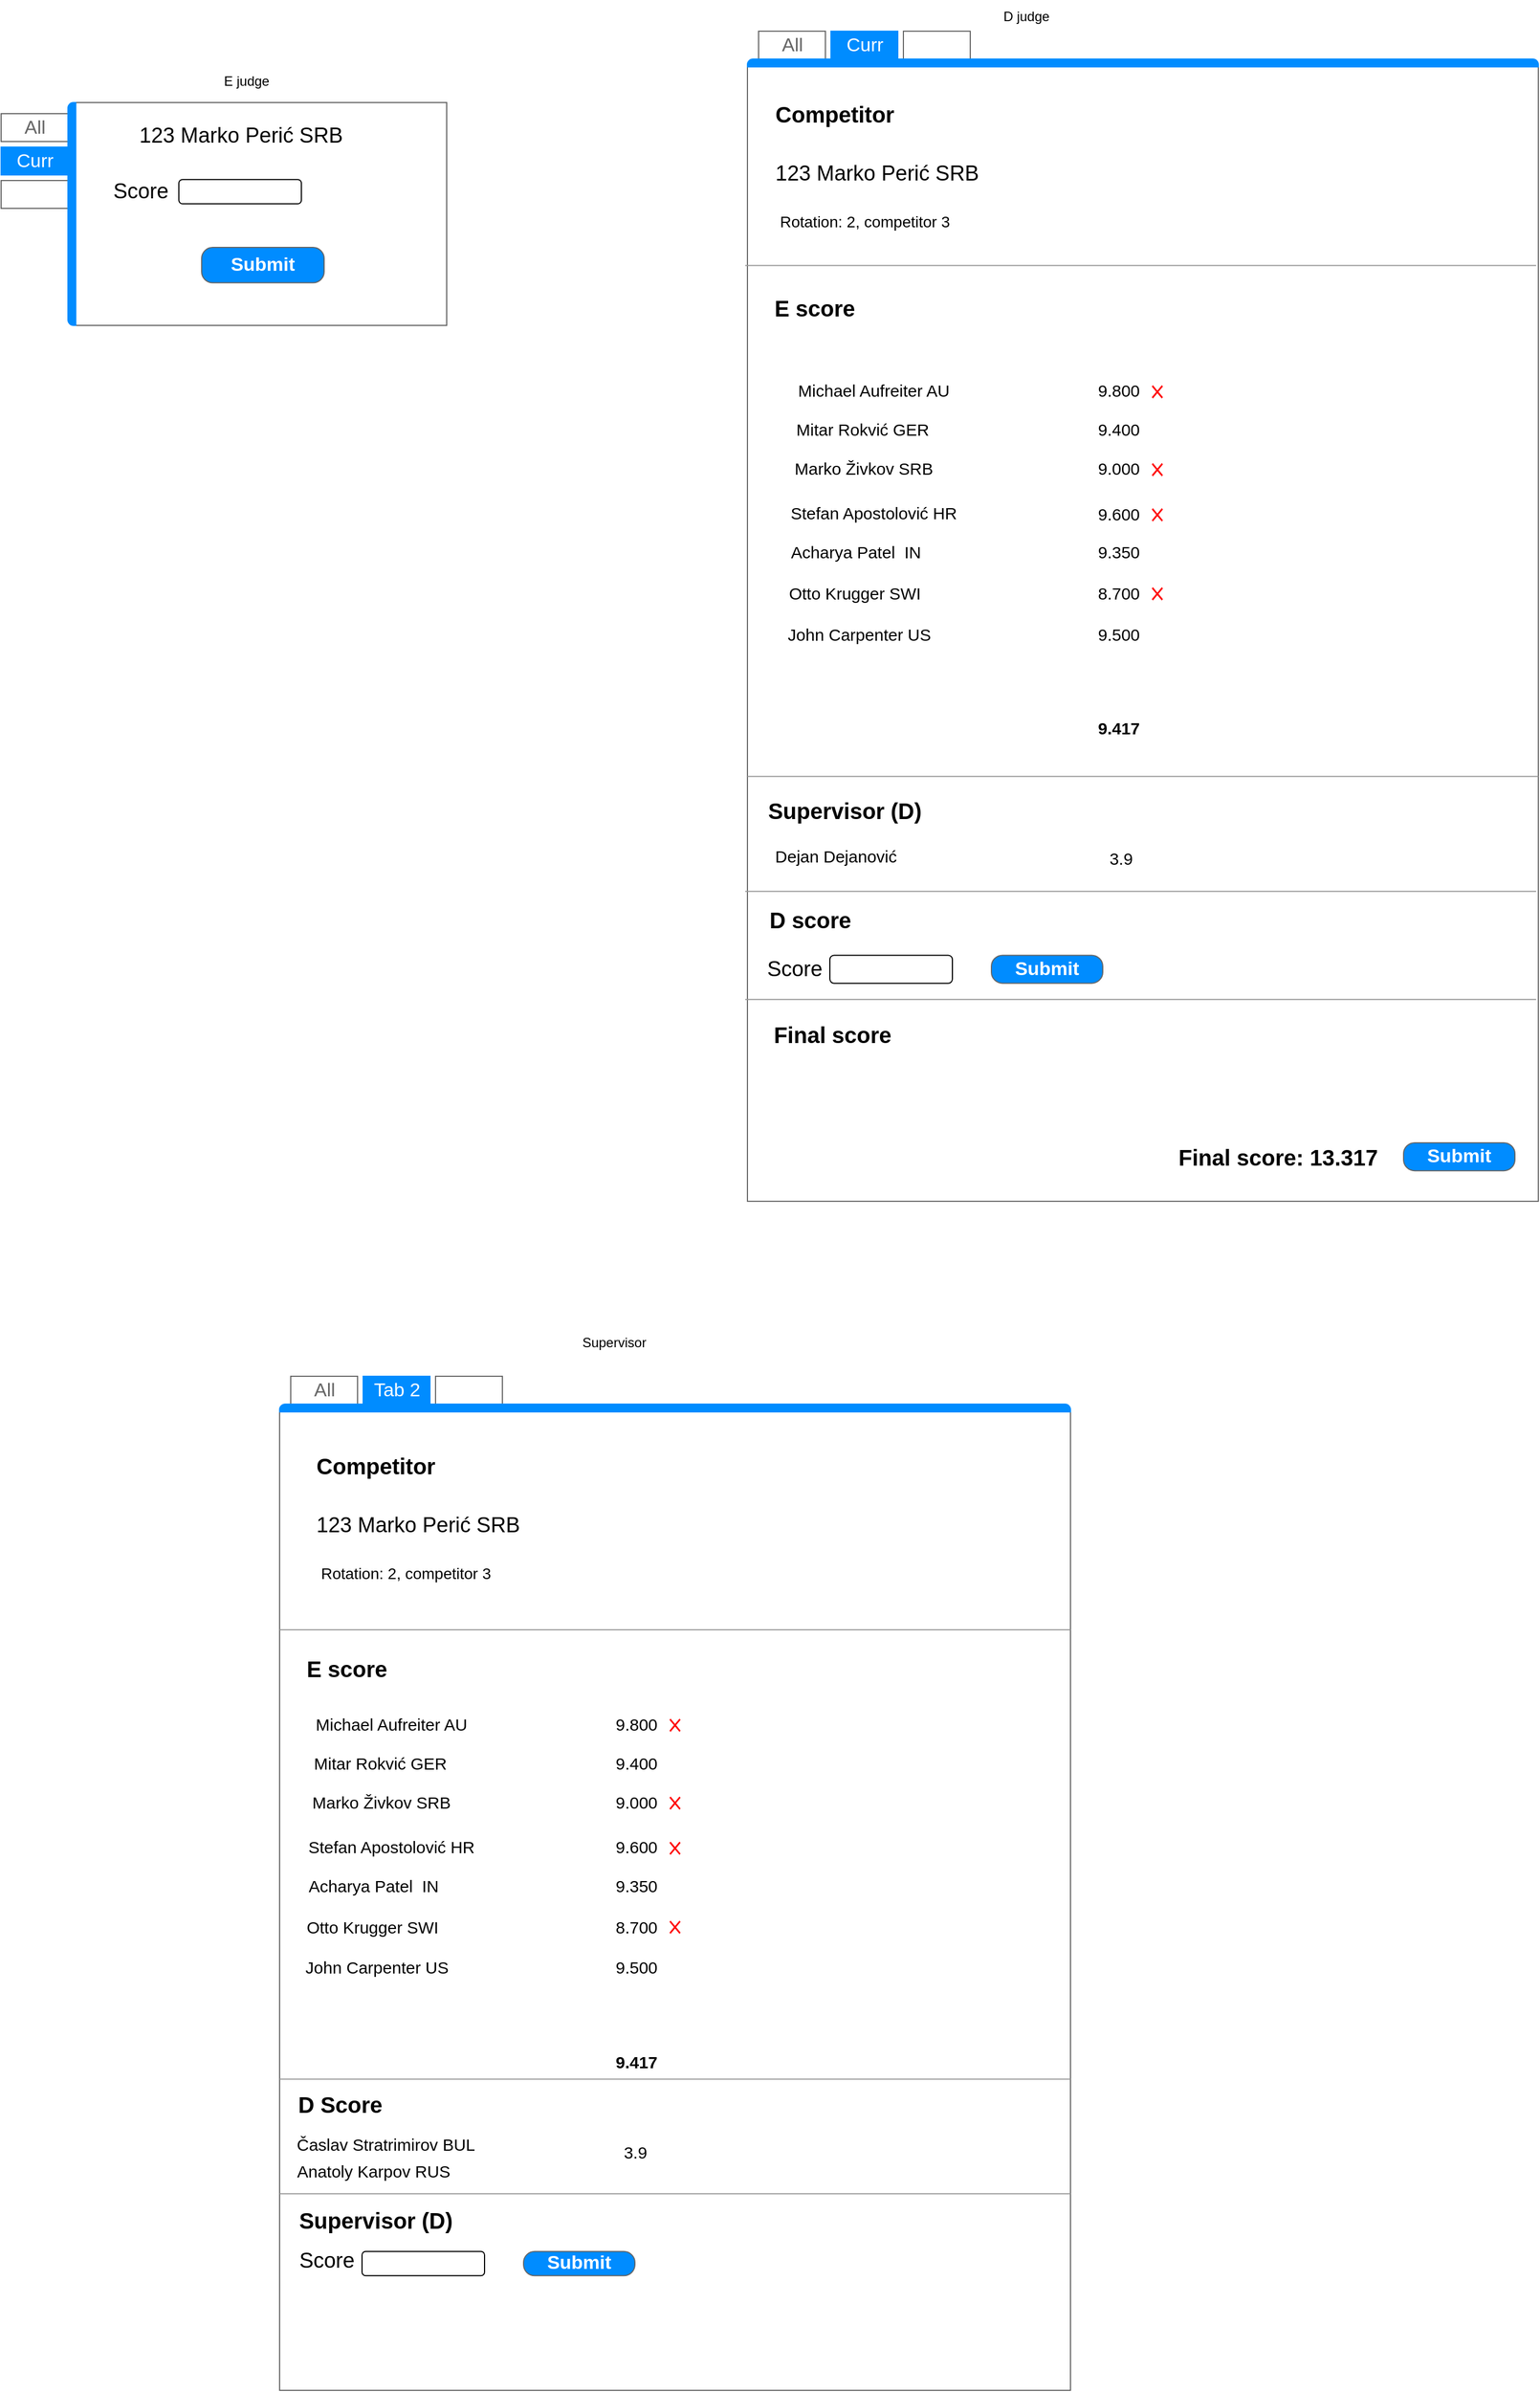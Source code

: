 <mxfile version="20.8.16" type="device"><diagram name="Page-1" id="z1afeOSeHx52JBWH8MeX"><mxGraphModel dx="2206" dy="1351" grid="1" gridSize="10" guides="1" tooltips="1" connect="1" arrows="1" fold="1" page="1" pageScale="1" pageWidth="1654" pageHeight="2336" math="0" shadow="0"><root><mxCell id="0"/><mxCell id="1" parent="0"/><mxCell id="UIbz6me_LFJCPeHBpzf8-1" value="" style="strokeWidth=1;shadow=0;dashed=0;align=center;html=1;shape=mxgraph.mockup.containers.marginRect2;rectMarginLeft=67;strokeColor=#666666;gradientColor=none;" parent="1" vertex="1"><mxGeometry x="140" y="110" width="400" height="200" as="geometry"/></mxCell><mxCell id="UIbz6me_LFJCPeHBpzf8-2" value="All" style="strokeColor=inherit;fillColor=inherit;gradientColor=inherit;strokeWidth=1;shadow=0;dashed=0;align=center;html=1;shape=mxgraph.mockup.containers.rrect;rSize=0;fontSize=17;fontColor=#666666;" parent="UIbz6me_LFJCPeHBpzf8-1" vertex="1"><mxGeometry width="60" height="25" relative="1" as="geometry"><mxPoint y="10" as="offset"/></mxGeometry></mxCell><mxCell id="UIbz6me_LFJCPeHBpzf8-3" value="Curr" style="strokeWidth=1;shadow=0;dashed=0;align=center;html=1;shape=mxgraph.mockup.containers.rrect;rSize=0;fontSize=17;fontColor=#ffffff;strokeColor=#008cff;fillColor=#008cff;" parent="UIbz6me_LFJCPeHBpzf8-1" vertex="1"><mxGeometry width="60" height="25" relative="1" as="geometry"><mxPoint y="40" as="offset"/></mxGeometry></mxCell><mxCell id="UIbz6me_LFJCPeHBpzf8-4" value="" style="strokeColor=inherit;fillColor=inherit;gradientColor=inherit;strokeWidth=1;shadow=0;dashed=0;align=center;html=1;shape=mxgraph.mockup.containers.rrect;rSize=0;fontSize=17;fontColor=#666666;" parent="UIbz6me_LFJCPeHBpzf8-1" vertex="1"><mxGeometry width="60" height="25" relative="1" as="geometry"><mxPoint y="70" as="offset"/></mxGeometry></mxCell><mxCell id="UIbz6me_LFJCPeHBpzf8-5" value="" style="strokeWidth=1;shadow=0;dashed=0;align=center;html=1;shape=mxgraph.mockup.containers.leftButton;rSize=5;strokeColor=#008cff;fillColor=#008cff;resizeHeight=1;movable=0;deletable=0;" parent="UIbz6me_LFJCPeHBpzf8-1" vertex="1"><mxGeometry width="7" height="200" relative="1" as="geometry"><mxPoint x="60" as="offset"/></mxGeometry></mxCell><mxCell id="UIbz6me_LFJCPeHBpzf8-8" value="&lt;font style=&quot;font-size: 19px;&quot;&gt;123 Marko Perić SRB&lt;/font&gt;" style="text;html=1;align=center;verticalAlign=middle;resizable=0;points=[];autosize=1;strokeColor=none;fillColor=none;" parent="UIbz6me_LFJCPeHBpzf8-1" vertex="1"><mxGeometry x="109.565" y="10" width="210" height="40" as="geometry"/></mxCell><mxCell id="UIbz6me_LFJCPeHBpzf8-86" value="Score" style="text;html=1;align=center;verticalAlign=middle;resizable=0;points=[];autosize=1;strokeColor=none;fillColor=none;fontSize=19;" parent="UIbz6me_LFJCPeHBpzf8-1" vertex="1"><mxGeometry x="89.995" y="60.0" width="70" height="40" as="geometry"/></mxCell><mxCell id="UIbz6me_LFJCPeHBpzf8-87" value="" style="rounded=1;whiteSpace=wrap;html=1;fontSize=19;" parent="UIbz6me_LFJCPeHBpzf8-1" vertex="1"><mxGeometry x="159.57" y="69.104" width="110" height="21.783" as="geometry"/></mxCell><mxCell id="UIbz6me_LFJCPeHBpzf8-88" value="Submit" style="strokeWidth=1;shadow=0;dashed=0;align=center;html=1;shape=mxgraph.mockup.buttons.button;strokeColor=#666666;fontColor=#ffffff;mainText=;buttonStyle=round;fontSize=17;fontStyle=1;fillColor=#008cff;whiteSpace=wrap;" parent="UIbz6me_LFJCPeHBpzf8-1" vertex="1"><mxGeometry x="180" y="130" width="110" height="31.79" as="geometry"/></mxCell><mxCell id="UIbz6me_LFJCPeHBpzf8-7" value="E judge" style="text;html=1;align=center;verticalAlign=middle;resizable=0;points=[];autosize=1;strokeColor=none;fillColor=none;" parent="1" vertex="1"><mxGeometry x="330" y="76" width="60" height="30" as="geometry"/></mxCell><mxCell id="UIbz6me_LFJCPeHBpzf8-22" value="" style="strokeWidth=1;shadow=0;dashed=0;align=center;html=1;shape=mxgraph.mockup.containers.marginRect2;rectMarginTop=32;strokeColor=#666666;gradientColor=none;fontSize=19;" parent="1" vertex="1"><mxGeometry x="810" y="46" width="710" height="1050" as="geometry"/></mxCell><mxCell id="UIbz6me_LFJCPeHBpzf8-23" value="All" style="strokeColor=inherit;fillColor=inherit;gradientColor=inherit;strokeWidth=1;shadow=0;dashed=0;align=center;html=1;shape=mxgraph.mockup.containers.rrect;rSize=0;fontSize=17;fontColor=#666666;gradientColor=none;" parent="UIbz6me_LFJCPeHBpzf8-22" vertex="1"><mxGeometry width="60" height="25" relative="1" as="geometry"><mxPoint x="10" as="offset"/></mxGeometry></mxCell><mxCell id="UIbz6me_LFJCPeHBpzf8-24" value="Curr" style="strokeWidth=1;shadow=0;dashed=0;align=center;html=1;shape=mxgraph.mockup.containers.rrect;rSize=0;fontSize=17;fontColor=#ffffff;strokeColor=#008cff;fillColor=#008cff;" parent="UIbz6me_LFJCPeHBpzf8-22" vertex="1"><mxGeometry width="60" height="25" relative="1" as="geometry"><mxPoint x="75" as="offset"/></mxGeometry></mxCell><mxCell id="UIbz6me_LFJCPeHBpzf8-25" value="" style="strokeColor=inherit;fillColor=inherit;gradientColor=inherit;strokeWidth=1;shadow=0;dashed=0;align=center;html=1;shape=mxgraph.mockup.containers.rrect;rSize=0;fontSize=17;fontColor=#666666;gradientColor=none;" parent="UIbz6me_LFJCPeHBpzf8-22" vertex="1"><mxGeometry width="60" height="25" relative="1" as="geometry"><mxPoint x="140" as="offset"/></mxGeometry></mxCell><mxCell id="UIbz6me_LFJCPeHBpzf8-26" value="" style="strokeWidth=1;shadow=0;dashed=0;align=center;html=1;shape=mxgraph.mockup.containers.topButton;rSize=5;strokeColor=#008cff;fillColor=#008cff;gradientColor=none;resizeWidth=1;movable=0;deletable=1;fontSize=19;" parent="UIbz6me_LFJCPeHBpzf8-22" vertex="1"><mxGeometry width="710" height="7" relative="1" as="geometry"><mxPoint y="25" as="offset"/></mxGeometry></mxCell><mxCell id="UIbz6me_LFJCPeHBpzf8-39" value="&lt;b&gt;&lt;font style=&quot;font-size: 20px;&quot;&gt;E score&lt;/font&gt;&lt;/b&gt;" style="text;html=1;align=center;verticalAlign=middle;resizable=0;points=[];autosize=1;strokeColor=none;fillColor=none;fontSize=14;" parent="UIbz6me_LFJCPeHBpzf8-22" vertex="1"><mxGeometry x="10" y="228.471" width="100" height="40" as="geometry"/></mxCell><mxCell id="UIbz6me_LFJCPeHBpzf8-40" value="" style="verticalLabelPosition=bottom;shadow=0;dashed=0;align=center;html=1;verticalAlign=top;strokeWidth=1;shape=mxgraph.mockup.markup.line;strokeColor=#999999;fontSize=14;" parent="UIbz6me_LFJCPeHBpzf8-22" vertex="1"><mxGeometry x="-2" y="189.998" width="710" height="40.385" as="geometry"/></mxCell><mxCell id="UIbz6me_LFJCPeHBpzf8-42" value="Michael Aufreiter AU" style="text;html=1;align=center;verticalAlign=middle;resizable=0;points=[];autosize=1;strokeColor=none;fillColor=none;fontSize=15;" parent="UIbz6me_LFJCPeHBpzf8-22" vertex="1"><mxGeometry x="33" y="307.333" width="160" height="30" as="geometry"/></mxCell><mxCell id="UIbz6me_LFJCPeHBpzf8-43" value="9.800" style="text;html=1;align=center;verticalAlign=middle;resizable=0;points=[];autosize=1;strokeColor=none;fillColor=none;fontSize=15;" parent="UIbz6me_LFJCPeHBpzf8-22" vertex="1"><mxGeometry x="303" y="307.337" width="60" height="30" as="geometry"/></mxCell><mxCell id="UIbz6me_LFJCPeHBpzf8-60" value="Mitar Rokvić GER" style="text;html=1;align=center;verticalAlign=middle;resizable=0;points=[];autosize=1;strokeColor=none;fillColor=none;fontSize=15;" parent="UIbz6me_LFJCPeHBpzf8-22" vertex="1"><mxGeometry x="33" y="341.998" width="140" height="30" as="geometry"/></mxCell><mxCell id="UIbz6me_LFJCPeHBpzf8-61" value="9.400" style="text;html=1;align=center;verticalAlign=middle;resizable=0;points=[];autosize=1;strokeColor=none;fillColor=none;fontSize=15;" parent="UIbz6me_LFJCPeHBpzf8-22" vertex="1"><mxGeometry x="303" y="341.997" width="60" height="30" as="geometry"/></mxCell><mxCell id="UIbz6me_LFJCPeHBpzf8-62" value="Marko Živkov SRB" style="text;html=1;align=center;verticalAlign=middle;resizable=0;points=[];autosize=1;strokeColor=none;fillColor=none;fontSize=15;" parent="UIbz6me_LFJCPeHBpzf8-22" vertex="1"><mxGeometry x="29" y="377.342" width="150" height="30" as="geometry"/></mxCell><mxCell id="UIbz6me_LFJCPeHBpzf8-63" value="9.000" style="text;html=1;align=center;verticalAlign=middle;resizable=0;points=[];autosize=1;strokeColor=none;fillColor=none;fontSize=15;" parent="UIbz6me_LFJCPeHBpzf8-22" vertex="1"><mxGeometry x="303" y="377.342" width="60" height="30" as="geometry"/></mxCell><mxCell id="UIbz6me_LFJCPeHBpzf8-64" value="Stefan Apostolović HR" style="text;html=1;align=center;verticalAlign=middle;resizable=0;points=[];autosize=1;strokeColor=none;fillColor=none;fontSize=15;" parent="UIbz6me_LFJCPeHBpzf8-22" vertex="1"><mxGeometry x="28" y="417.498" width="170" height="30" as="geometry"/></mxCell><mxCell id="UIbz6me_LFJCPeHBpzf8-65" value="9.600" style="text;html=1;align=center;verticalAlign=middle;resizable=0;points=[];autosize=1;strokeColor=none;fillColor=none;fontSize=15;" parent="UIbz6me_LFJCPeHBpzf8-22" vertex="1"><mxGeometry x="303" y="417.502" width="60" height="30" as="geometry"/></mxCell><mxCell id="UIbz6me_LFJCPeHBpzf8-67" value="Acharya Patel&amp;nbsp; IN" style="text;html=1;align=center;verticalAlign=middle;resizable=0;points=[];autosize=1;strokeColor=none;fillColor=none;fontSize=15;" parent="UIbz6me_LFJCPeHBpzf8-22" vertex="1"><mxGeometry x="27" y="452.062" width="140" height="30" as="geometry"/></mxCell><mxCell id="UIbz6me_LFJCPeHBpzf8-68" value="9.350" style="text;html=1;align=center;verticalAlign=middle;resizable=0;points=[];autosize=1;strokeColor=none;fillColor=none;fontSize=15;" parent="UIbz6me_LFJCPeHBpzf8-22" vertex="1"><mxGeometry x="303" y="452.058" width="60" height="30" as="geometry"/></mxCell><mxCell id="UIbz6me_LFJCPeHBpzf8-69" value="Otto Krugger SWI" style="text;html=1;align=center;verticalAlign=middle;resizable=0;points=[];autosize=1;strokeColor=none;fillColor=none;fontSize=15;" parent="UIbz6me_LFJCPeHBpzf8-22" vertex="1"><mxGeometry x="26" y="489.087" width="140" height="30" as="geometry"/></mxCell><mxCell id="UIbz6me_LFJCPeHBpzf8-70" value="8.700" style="text;html=1;align=center;verticalAlign=middle;resizable=0;points=[];autosize=1;strokeColor=none;fillColor=none;fontSize=15;" parent="UIbz6me_LFJCPeHBpzf8-22" vertex="1"><mxGeometry x="303" y="489.087" width="60" height="30" as="geometry"/></mxCell><mxCell id="UIbz6me_LFJCPeHBpzf8-71" value="John Carpenter US" style="text;html=1;align=center;verticalAlign=middle;resizable=0;points=[];autosize=1;strokeColor=none;fillColor=none;fontSize=15;" parent="UIbz6me_LFJCPeHBpzf8-22" vertex="1"><mxGeometry x="25" y="525.892" width="150" height="30" as="geometry"/></mxCell><mxCell id="UIbz6me_LFJCPeHBpzf8-72" value="9.500" style="text;html=1;align=center;verticalAlign=middle;resizable=0;points=[];autosize=1;strokeColor=none;fillColor=none;fontSize=15;" parent="UIbz6me_LFJCPeHBpzf8-22" vertex="1"><mxGeometry x="303" y="525.892" width="60" height="30" as="geometry"/></mxCell><mxCell id="UIbz6me_LFJCPeHBpzf8-73" value="" style="shape=mxgraph.mockup.markup.redX;fillColor=#ff0000;html=1;shadow=0;strokeColor=none;fontSize=15;" parent="UIbz6me_LFJCPeHBpzf8-22" vertex="1"><mxGeometry x="363" y="317.667" width="10" height="11.962" as="geometry"/></mxCell><mxCell id="UIbz6me_LFJCPeHBpzf8-74" value="" style="shape=mxgraph.mockup.markup.redX;fillColor=#ff0000;html=1;shadow=0;strokeColor=none;fontSize=15;" parent="UIbz6me_LFJCPeHBpzf8-22" vertex="1"><mxGeometry x="363" y="387.536" width="10" height="11.962" as="geometry"/></mxCell><mxCell id="UIbz6me_LFJCPeHBpzf8-75" value="" style="shape=mxgraph.mockup.markup.redX;fillColor=#ff0000;html=1;shadow=0;strokeColor=none;fontSize=15;" parent="UIbz6me_LFJCPeHBpzf8-22" vertex="1"><mxGeometry x="363" y="428.055" width="10" height="11.962" as="geometry"/></mxCell><mxCell id="UIbz6me_LFJCPeHBpzf8-76" value="" style="shape=mxgraph.mockup.markup.redX;fillColor=#ff0000;html=1;shadow=0;strokeColor=none;fontSize=15;" parent="UIbz6me_LFJCPeHBpzf8-22" vertex="1"><mxGeometry x="363" y="498.911" width="10" height="11.962" as="geometry"/></mxCell><mxCell id="UIbz6me_LFJCPeHBpzf8-77" value="&lt;b&gt;9.417&lt;/b&gt;" style="text;html=1;align=center;verticalAlign=middle;resizable=0;points=[];autosize=1;strokeColor=none;fillColor=none;fontSize=15;" parent="UIbz6me_LFJCPeHBpzf8-22" vertex="1"><mxGeometry x="303" y="610.002" width="60" height="30" as="geometry"/></mxCell><mxCell id="UIbz6me_LFJCPeHBpzf8-79" value="&lt;b&gt;&lt;font style=&quot;font-size: 20px;&quot;&gt;Supervisor (D)&lt;/font&gt;&lt;/b&gt;" style="text;html=1;align=center;verticalAlign=middle;resizable=0;points=[];autosize=1;strokeColor=none;fillColor=none;fontSize=14;" parent="UIbz6me_LFJCPeHBpzf8-22" vertex="1"><mxGeometry x="7" y="678.908" width="160" height="40" as="geometry"/></mxCell><mxCell id="UIbz6me_LFJCPeHBpzf8-80" value="" style="verticalLabelPosition=bottom;shadow=0;dashed=0;align=center;html=1;verticalAlign=top;strokeWidth=1;shape=mxgraph.mockup.markup.line;strokeColor=#999999;fontSize=14;" parent="UIbz6me_LFJCPeHBpzf8-22" vertex="1"><mxGeometry x="-2" y="757.149" width="710" height="29.371" as="geometry"/></mxCell><mxCell id="UIbz6me_LFJCPeHBpzf8-81" value="Dejan Dejanović" style="text;html=1;align=center;verticalAlign=middle;resizable=0;points=[];autosize=1;strokeColor=none;fillColor=none;fontSize=15;" parent="UIbz6me_LFJCPeHBpzf8-22" vertex="1"><mxGeometry x="14" y="725.276" width="130" height="30" as="geometry"/></mxCell><mxCell id="UIbz6me_LFJCPeHBpzf8-82" value="3.9" style="text;html=1;align=center;verticalAlign=middle;resizable=0;points=[];autosize=1;strokeColor=none;fillColor=none;fontSize=15;" parent="UIbz6me_LFJCPeHBpzf8-22" vertex="1"><mxGeometry x="315" y="727.151" width="40" height="30" as="geometry"/></mxCell><mxCell id="UIbz6me_LFJCPeHBpzf8-85" value="&lt;b&gt;&lt;font style=&quot;font-size: 20px;&quot;&gt;D score&lt;/font&gt;&lt;/b&gt;" style="text;html=1;align=center;verticalAlign=middle;resizable=0;points=[];autosize=1;strokeColor=none;fillColor=none;fontSize=14;" parent="UIbz6me_LFJCPeHBpzf8-22" vertex="1"><mxGeometry x="6" y="777.453" width="100" height="40" as="geometry"/></mxCell><mxCell id="UIbz6me_LFJCPeHBpzf8-10" value="Score" style="text;html=1;align=center;verticalAlign=middle;resizable=0;points=[];autosize=1;strokeColor=none;fillColor=none;fontSize=19;" parent="UIbz6me_LFJCPeHBpzf8-22" vertex="1"><mxGeometry x="6.995" y="821.808" width="70" height="40" as="geometry"/></mxCell><mxCell id="UIbz6me_LFJCPeHBpzf8-11" value="" style="rounded=1;whiteSpace=wrap;html=1;fontSize=19;" parent="UIbz6me_LFJCPeHBpzf8-22" vertex="1"><mxGeometry x="74" y="829.189" width="110" height="25.134" as="geometry"/></mxCell><mxCell id="UIbz6me_LFJCPeHBpzf8-12" value="Submit" style="strokeWidth=1;shadow=0;dashed=0;align=center;html=1;shape=mxgraph.mockup.buttons.button;strokeColor=#666666;fontColor=#ffffff;mainText=;buttonStyle=round;fontSize=17;fontStyle=1;fillColor=#008cff;whiteSpace=wrap;" parent="UIbz6me_LFJCPeHBpzf8-22" vertex="1"><mxGeometry x="219" y="829.189" width="100" height="25.134" as="geometry"/></mxCell><mxCell id="UIbz6me_LFJCPeHBpzf8-78" value="" style="verticalLabelPosition=bottom;shadow=0;dashed=0;align=center;html=1;verticalAlign=top;strokeWidth=1;shape=mxgraph.mockup.markup.line;strokeColor=#999999;fontSize=14;" parent="UIbz6me_LFJCPeHBpzf8-22" vertex="1"><mxGeometry y="656.386" width="710" height="24.852" as="geometry"/></mxCell><mxCell id="UIbz6me_LFJCPeHBpzf8-130" value="&lt;b&gt;&lt;font style=&quot;font-size: 20px;&quot;&gt;Final score: 13.317&lt;/font&gt;&lt;/b&gt;" style="text;html=1;align=center;verticalAlign=middle;resizable=0;points=[];autosize=1;strokeColor=none;fillColor=none;fontSize=14;" parent="UIbz6me_LFJCPeHBpzf8-22" vertex="1"><mxGeometry x="376" y="990.003" width="200" height="40" as="geometry"/></mxCell><mxCell id="UIbz6me_LFJCPeHBpzf8-132" value="Submit" style="strokeWidth=1;shadow=0;dashed=0;align=center;html=1;shape=mxgraph.mockup.buttons.button;strokeColor=#666666;fontColor=#ffffff;mainText=;buttonStyle=round;fontSize=17;fontStyle=1;fillColor=#008cff;whiteSpace=wrap;" parent="UIbz6me_LFJCPeHBpzf8-22" vertex="1"><mxGeometry x="589" y="997.439" width="100" height="25.134" as="geometry"/></mxCell><mxCell id="UIbz6me_LFJCPeHBpzf8-133" value="&lt;b&gt;&lt;font style=&quot;font-size: 20px;&quot;&gt;Final score&lt;br&gt;&lt;/font&gt;&lt;/b&gt;" style="text;html=1;align=center;verticalAlign=middle;resizable=0;points=[];autosize=1;strokeColor=none;fillColor=none;fontSize=14;" parent="UIbz6me_LFJCPeHBpzf8-22" vertex="1"><mxGeometry x="11" y="880.003" width="130" height="40" as="geometry"/></mxCell><mxCell id="HG480lpY-WUwiM3CHDFs-5" value="123 Marko Perić SRB" style="text;html=1;align=center;verticalAlign=middle;resizable=0;points=[];autosize=1;strokeColor=none;fillColor=none;fontSize=19;" vertex="1" parent="UIbz6me_LFJCPeHBpzf8-22"><mxGeometry x="11" y="107.827" width="210" height="40" as="geometry"/></mxCell><mxCell id="HG480lpY-WUwiM3CHDFs-6" value="&lt;font style=&quot;font-size: 14px;&quot;&gt;Rotation: 2, competitor 3&lt;/font&gt;" style="text;html=1;align=center;verticalAlign=middle;resizable=0;points=[];autosize=1;strokeColor=none;fillColor=none;fontSize=14;" vertex="1" parent="UIbz6me_LFJCPeHBpzf8-22"><mxGeometry x="15" y="155.846" width="180" height="30" as="geometry"/></mxCell><mxCell id="HG480lpY-WUwiM3CHDFs-7" value="&lt;b&gt;&lt;font style=&quot;font-size: 20px;&quot;&gt;Competitor&lt;/font&gt;&lt;/b&gt;" style="text;html=1;align=center;verticalAlign=middle;resizable=0;points=[];autosize=1;strokeColor=none;fillColor=none;fontSize=14;" vertex="1" parent="UIbz6me_LFJCPeHBpzf8-22"><mxGeometry x="13" y="53.999" width="130" height="40" as="geometry"/></mxCell><mxCell id="UIbz6me_LFJCPeHBpzf8-84" value="D judge" style="text;html=1;align=center;verticalAlign=middle;resizable=0;points=[];autosize=1;strokeColor=none;fillColor=none;" parent="1" vertex="1"><mxGeometry x="1030" y="18" width="60" height="30" as="geometry"/></mxCell><mxCell id="UIbz6me_LFJCPeHBpzf8-89" value="" style="strokeWidth=1;shadow=0;dashed=0;align=center;html=1;shape=mxgraph.mockup.containers.marginRect2;rectMarginTop=32;strokeColor=#666666;gradientColor=none;fontSize=19;" parent="1" vertex="1"><mxGeometry x="390" y="1253" width="710" height="910" as="geometry"/></mxCell><mxCell id="UIbz6me_LFJCPeHBpzf8-90" value="All" style="strokeColor=inherit;fillColor=inherit;gradientColor=inherit;strokeWidth=1;shadow=0;dashed=0;align=center;html=1;shape=mxgraph.mockup.containers.rrect;rSize=0;fontSize=17;fontColor=#666666;gradientColor=none;" parent="UIbz6me_LFJCPeHBpzf8-89" vertex="1"><mxGeometry width="60" height="25" relative="1" as="geometry"><mxPoint x="10" as="offset"/></mxGeometry></mxCell><mxCell id="UIbz6me_LFJCPeHBpzf8-91" value="Tab 2" style="strokeWidth=1;shadow=0;dashed=0;align=center;html=1;shape=mxgraph.mockup.containers.rrect;rSize=0;fontSize=17;fontColor=#ffffff;strokeColor=#008cff;fillColor=#008cff;" parent="UIbz6me_LFJCPeHBpzf8-89" vertex="1"><mxGeometry width="60" height="25" relative="1" as="geometry"><mxPoint x="75" as="offset"/></mxGeometry></mxCell><mxCell id="UIbz6me_LFJCPeHBpzf8-92" value="" style="strokeColor=inherit;fillColor=inherit;gradientColor=inherit;strokeWidth=1;shadow=0;dashed=0;align=center;html=1;shape=mxgraph.mockup.containers.rrect;rSize=0;fontSize=17;fontColor=#666666;gradientColor=none;" parent="UIbz6me_LFJCPeHBpzf8-89" vertex="1"><mxGeometry width="60" height="25" relative="1" as="geometry"><mxPoint x="140" as="offset"/></mxGeometry></mxCell><mxCell id="UIbz6me_LFJCPeHBpzf8-93" value="" style="strokeWidth=1;shadow=0;dashed=0;align=center;html=1;shape=mxgraph.mockup.containers.topButton;rSize=5;strokeColor=#008cff;fillColor=#008cff;gradientColor=none;resizeWidth=1;movable=0;deletable=1;fontSize=19;" parent="UIbz6me_LFJCPeHBpzf8-89" vertex="1"><mxGeometry width="710" height="7" relative="1" as="geometry"><mxPoint y="25" as="offset"/></mxGeometry></mxCell><mxCell id="UIbz6me_LFJCPeHBpzf8-97" value="" style="verticalLabelPosition=bottom;shadow=0;dashed=0;align=center;html=1;verticalAlign=top;strokeWidth=1;shape=mxgraph.mockup.markup.line;strokeColor=#999999;fontSize=14;" parent="UIbz6me_LFJCPeHBpzf8-89" vertex="1"><mxGeometry y="210" width="710" height="35.0" as="geometry"/></mxCell><mxCell id="UIbz6me_LFJCPeHBpzf8-118" value="&lt;b&gt;&lt;font style=&quot;font-size: 20px;&quot;&gt;D Score&lt;/font&gt;&lt;/b&gt;" style="text;html=1;align=center;verticalAlign=middle;resizable=0;points=[];autosize=1;strokeColor=none;fillColor=none;fontSize=14;" parent="UIbz6me_LFJCPeHBpzf8-89" vertex="1"><mxGeometry x="4" y="633.453" width="100" height="40" as="geometry"/></mxCell><mxCell id="UIbz6me_LFJCPeHBpzf8-119" value="" style="verticalLabelPosition=bottom;shadow=0;dashed=0;align=center;html=1;verticalAlign=top;strokeWidth=1;shape=mxgraph.mockup.markup.line;strokeColor=#999999;fontSize=14;" parent="UIbz6me_LFJCPeHBpzf8-89" vertex="1"><mxGeometry y="720.91" width="710" height="25.455" as="geometry"/></mxCell><mxCell id="UIbz6me_LFJCPeHBpzf8-120" value="Časlav Stratrimirov BUL" style="text;html=1;align=center;verticalAlign=middle;resizable=0;points=[];autosize=1;strokeColor=none;fillColor=none;fontSize=15;" parent="UIbz6me_LFJCPeHBpzf8-89" vertex="1"><mxGeometry x="5" y="673.639" width="180" height="30" as="geometry"/></mxCell><mxCell id="UIbz6me_LFJCPeHBpzf8-121" value="3.9" style="text;html=1;align=center;verticalAlign=middle;resizable=0;points=[];autosize=1;strokeColor=none;fillColor=none;fontSize=15;" parent="UIbz6me_LFJCPeHBpzf8-89" vertex="1"><mxGeometry x="299" y="681.264" width="40" height="30" as="geometry"/></mxCell><mxCell id="UIbz6me_LFJCPeHBpzf8-122" value="&lt;b&gt;&lt;font style=&quot;font-size: 20px;&quot;&gt;Supervisor (D)&lt;/font&gt;&lt;/b&gt;" style="text;html=1;align=center;verticalAlign=middle;resizable=0;points=[];autosize=1;strokeColor=none;fillColor=none;fontSize=14;" parent="UIbz6me_LFJCPeHBpzf8-89" vertex="1"><mxGeometry x="6" y="736.726" width="160" height="40" as="geometry"/></mxCell><mxCell id="UIbz6me_LFJCPeHBpzf8-123" value="Score" style="text;html=1;align=center;verticalAlign=middle;resizable=0;points=[];autosize=1;strokeColor=none;fillColor=none;fontSize=19;" parent="UIbz6me_LFJCPeHBpzf8-89" vertex="1"><mxGeometry x="6.995" y="773.5" width="70" height="40" as="geometry"/></mxCell><mxCell id="UIbz6me_LFJCPeHBpzf8-124" value="" style="rounded=1;whiteSpace=wrap;html=1;fontSize=19;" parent="UIbz6me_LFJCPeHBpzf8-89" vertex="1"><mxGeometry x="74" y="785.364" width="110" height="21.783" as="geometry"/></mxCell><mxCell id="UIbz6me_LFJCPeHBpzf8-125" value="Submit" style="strokeWidth=1;shadow=0;dashed=0;align=center;html=1;shape=mxgraph.mockup.buttons.button;strokeColor=#666666;fontColor=#ffffff;mainText=;buttonStyle=round;fontSize=17;fontStyle=1;fillColor=#008cff;whiteSpace=wrap;" parent="UIbz6me_LFJCPeHBpzf8-89" vertex="1"><mxGeometry x="219" y="785.364" width="100" height="21.783" as="geometry"/></mxCell><mxCell id="UIbz6me_LFJCPeHBpzf8-126" value="" style="verticalLabelPosition=bottom;shadow=0;dashed=0;align=center;html=1;verticalAlign=top;strokeWidth=1;shape=mxgraph.mockup.markup.line;strokeColor=#999999;fontSize=14;" parent="UIbz6me_LFJCPeHBpzf8-89" vertex="1"><mxGeometry y="620.001" width="710" height="21.538" as="geometry"/></mxCell><mxCell id="UIbz6me_LFJCPeHBpzf8-128" value="Anatoly Karpov RUS" style="text;html=1;align=center;verticalAlign=middle;resizable=0;points=[];autosize=1;strokeColor=none;fillColor=none;fontSize=15;" parent="UIbz6me_LFJCPeHBpzf8-89" vertex="1"><mxGeometry x="4" y="697.639" width="160" height="30" as="geometry"/></mxCell><mxCell id="UIbz6me_LFJCPeHBpzf8-27" value="123 Marko Perić SRB" style="text;html=1;align=center;verticalAlign=middle;resizable=0;points=[];autosize=1;strokeColor=none;fillColor=none;fontSize=19;" parent="UIbz6me_LFJCPeHBpzf8-89" vertex="1"><mxGeometry x="19" y="113.827" width="210" height="40" as="geometry"/></mxCell><mxCell id="UIbz6me_LFJCPeHBpzf8-28" value="&lt;font style=&quot;font-size: 14px;&quot;&gt;Rotation: 2, competitor 3&lt;/font&gt;" style="text;html=1;align=center;verticalAlign=middle;resizable=0;points=[];autosize=1;strokeColor=none;fillColor=none;fontSize=14;" parent="UIbz6me_LFJCPeHBpzf8-89" vertex="1"><mxGeometry x="23" y="161.846" width="180" height="30" as="geometry"/></mxCell><mxCell id="UIbz6me_LFJCPeHBpzf8-41" value="&lt;b&gt;&lt;font style=&quot;font-size: 20px;&quot;&gt;Competitor&lt;/font&gt;&lt;/b&gt;" style="text;html=1;align=center;verticalAlign=middle;resizable=0;points=[];autosize=1;strokeColor=none;fillColor=none;fontSize=14;" parent="UIbz6me_LFJCPeHBpzf8-89" vertex="1"><mxGeometry x="21" y="59.999" width="130" height="40" as="geometry"/></mxCell><mxCell id="HG480lpY-WUwiM3CHDFs-8" value="&lt;b&gt;&lt;font style=&quot;font-size: 20px;&quot;&gt;E score&lt;/font&gt;&lt;/b&gt;" style="text;html=1;align=center;verticalAlign=middle;resizable=0;points=[];autosize=1;strokeColor=none;fillColor=none;fontSize=14;" vertex="1" parent="UIbz6me_LFJCPeHBpzf8-89"><mxGeometry x="10" y="242.001" width="100" height="40" as="geometry"/></mxCell><mxCell id="HG480lpY-WUwiM3CHDFs-9" value="Michael Aufreiter AU" style="text;html=1;align=center;verticalAlign=middle;resizable=0;points=[];autosize=1;strokeColor=none;fillColor=none;fontSize=15;" vertex="1" parent="UIbz6me_LFJCPeHBpzf8-89"><mxGeometry x="20" y="296.863" width="160" height="30" as="geometry"/></mxCell><mxCell id="HG480lpY-WUwiM3CHDFs-10" value="9.800" style="text;html=1;align=center;verticalAlign=middle;resizable=0;points=[];autosize=1;strokeColor=none;fillColor=none;fontSize=15;" vertex="1" parent="UIbz6me_LFJCPeHBpzf8-89"><mxGeometry x="290" y="296.867" width="60" height="30" as="geometry"/></mxCell><mxCell id="HG480lpY-WUwiM3CHDFs-11" value="Mitar Rokvić GER" style="text;html=1;align=center;verticalAlign=middle;resizable=0;points=[];autosize=1;strokeColor=none;fillColor=none;fontSize=15;" vertex="1" parent="UIbz6me_LFJCPeHBpzf8-89"><mxGeometry x="20" y="331.527" width="140" height="30" as="geometry"/></mxCell><mxCell id="HG480lpY-WUwiM3CHDFs-12" value="9.400" style="text;html=1;align=center;verticalAlign=middle;resizable=0;points=[];autosize=1;strokeColor=none;fillColor=none;fontSize=15;" vertex="1" parent="UIbz6me_LFJCPeHBpzf8-89"><mxGeometry x="290" y="331.527" width="60" height="30" as="geometry"/></mxCell><mxCell id="HG480lpY-WUwiM3CHDFs-13" value="Marko Živkov SRB" style="text;html=1;align=center;verticalAlign=middle;resizable=0;points=[];autosize=1;strokeColor=none;fillColor=none;fontSize=15;" vertex="1" parent="UIbz6me_LFJCPeHBpzf8-89"><mxGeometry x="16" y="366.872" width="150" height="30" as="geometry"/></mxCell><mxCell id="HG480lpY-WUwiM3CHDFs-14" value="9.000" style="text;html=1;align=center;verticalAlign=middle;resizable=0;points=[];autosize=1;strokeColor=none;fillColor=none;fontSize=15;" vertex="1" parent="UIbz6me_LFJCPeHBpzf8-89"><mxGeometry x="290" y="366.872" width="60" height="30" as="geometry"/></mxCell><mxCell id="HG480lpY-WUwiM3CHDFs-15" value="Stefan Apostolović HR" style="text;html=1;align=center;verticalAlign=middle;resizable=0;points=[];autosize=1;strokeColor=none;fillColor=none;fontSize=15;" vertex="1" parent="UIbz6me_LFJCPeHBpzf8-89"><mxGeometry x="15" y="407.028" width="170" height="30" as="geometry"/></mxCell><mxCell id="HG480lpY-WUwiM3CHDFs-16" value="9.600" style="text;html=1;align=center;verticalAlign=middle;resizable=0;points=[];autosize=1;strokeColor=none;fillColor=none;fontSize=15;" vertex="1" parent="UIbz6me_LFJCPeHBpzf8-89"><mxGeometry x="290" y="407.033" width="60" height="30" as="geometry"/></mxCell><mxCell id="HG480lpY-WUwiM3CHDFs-17" value="Acharya Patel&amp;nbsp; IN" style="text;html=1;align=center;verticalAlign=middle;resizable=0;points=[];autosize=1;strokeColor=none;fillColor=none;fontSize=15;" vertex="1" parent="UIbz6me_LFJCPeHBpzf8-89"><mxGeometry x="14" y="441.592" width="140" height="30" as="geometry"/></mxCell><mxCell id="HG480lpY-WUwiM3CHDFs-18" value="9.350" style="text;html=1;align=center;verticalAlign=middle;resizable=0;points=[];autosize=1;strokeColor=none;fillColor=none;fontSize=15;" vertex="1" parent="UIbz6me_LFJCPeHBpzf8-89"><mxGeometry x="290" y="441.588" width="60" height="30" as="geometry"/></mxCell><mxCell id="HG480lpY-WUwiM3CHDFs-19" value="Otto Krugger SWI" style="text;html=1;align=center;verticalAlign=middle;resizable=0;points=[];autosize=1;strokeColor=none;fillColor=none;fontSize=15;" vertex="1" parent="UIbz6me_LFJCPeHBpzf8-89"><mxGeometry x="13" y="478.617" width="140" height="30" as="geometry"/></mxCell><mxCell id="HG480lpY-WUwiM3CHDFs-20" value="8.700" style="text;html=1;align=center;verticalAlign=middle;resizable=0;points=[];autosize=1;strokeColor=none;fillColor=none;fontSize=15;" vertex="1" parent="UIbz6me_LFJCPeHBpzf8-89"><mxGeometry x="290" y="478.617" width="60" height="30" as="geometry"/></mxCell><mxCell id="HG480lpY-WUwiM3CHDFs-21" value="John Carpenter US" style="text;html=1;align=center;verticalAlign=middle;resizable=0;points=[];autosize=1;strokeColor=none;fillColor=none;fontSize=15;" vertex="1" parent="UIbz6me_LFJCPeHBpzf8-89"><mxGeometry x="12" y="515.422" width="150" height="30" as="geometry"/></mxCell><mxCell id="HG480lpY-WUwiM3CHDFs-22" value="9.500" style="text;html=1;align=center;verticalAlign=middle;resizable=0;points=[];autosize=1;strokeColor=none;fillColor=none;fontSize=15;" vertex="1" parent="UIbz6me_LFJCPeHBpzf8-89"><mxGeometry x="290" y="515.422" width="60" height="30" as="geometry"/></mxCell><mxCell id="HG480lpY-WUwiM3CHDFs-23" value="" style="shape=mxgraph.mockup.markup.redX;fillColor=#ff0000;html=1;shadow=0;strokeColor=none;fontSize=15;" vertex="1" parent="UIbz6me_LFJCPeHBpzf8-89"><mxGeometry x="350" y="307.197" width="10" height="11.962" as="geometry"/></mxCell><mxCell id="HG480lpY-WUwiM3CHDFs-24" value="" style="shape=mxgraph.mockup.markup.redX;fillColor=#ff0000;html=1;shadow=0;strokeColor=none;fontSize=15;" vertex="1" parent="UIbz6me_LFJCPeHBpzf8-89"><mxGeometry x="350" y="377.066" width="10" height="11.962" as="geometry"/></mxCell><mxCell id="HG480lpY-WUwiM3CHDFs-25" value="" style="shape=mxgraph.mockup.markup.redX;fillColor=#ff0000;html=1;shadow=0;strokeColor=none;fontSize=15;" vertex="1" parent="UIbz6me_LFJCPeHBpzf8-89"><mxGeometry x="350" y="417.585" width="10" height="11.962" as="geometry"/></mxCell><mxCell id="HG480lpY-WUwiM3CHDFs-26" value="" style="shape=mxgraph.mockup.markup.redX;fillColor=#ff0000;html=1;shadow=0;strokeColor=none;fontSize=15;" vertex="1" parent="UIbz6me_LFJCPeHBpzf8-89"><mxGeometry x="350" y="488.441" width="10" height="11.962" as="geometry"/></mxCell><mxCell id="HG480lpY-WUwiM3CHDFs-27" value="&lt;b&gt;9.417&lt;/b&gt;" style="text;html=1;align=center;verticalAlign=middle;resizable=0;points=[];autosize=1;strokeColor=none;fillColor=none;fontSize=15;" vertex="1" parent="UIbz6me_LFJCPeHBpzf8-89"><mxGeometry x="290" y="599.532" width="60" height="30" as="geometry"/></mxCell><mxCell id="UIbz6me_LFJCPeHBpzf8-127" value="Supervisor" style="text;html=1;align=center;verticalAlign=middle;resizable=0;points=[];autosize=1;strokeColor=none;fillColor=none;" parent="1" vertex="1"><mxGeometry x="650" y="1208" width="80" height="30" as="geometry"/></mxCell><mxCell id="UIbz6me_LFJCPeHBpzf8-131" value="" style="verticalLabelPosition=bottom;shadow=0;dashed=0;align=center;html=1;verticalAlign=top;strokeWidth=1;shape=mxgraph.mockup.markup.line;strokeColor=#999999;fontSize=14;" parent="1" vertex="1"><mxGeometry x="808" y="900.149" width="710" height="29.371" as="geometry"/></mxCell></root></mxGraphModel></diagram></mxfile>